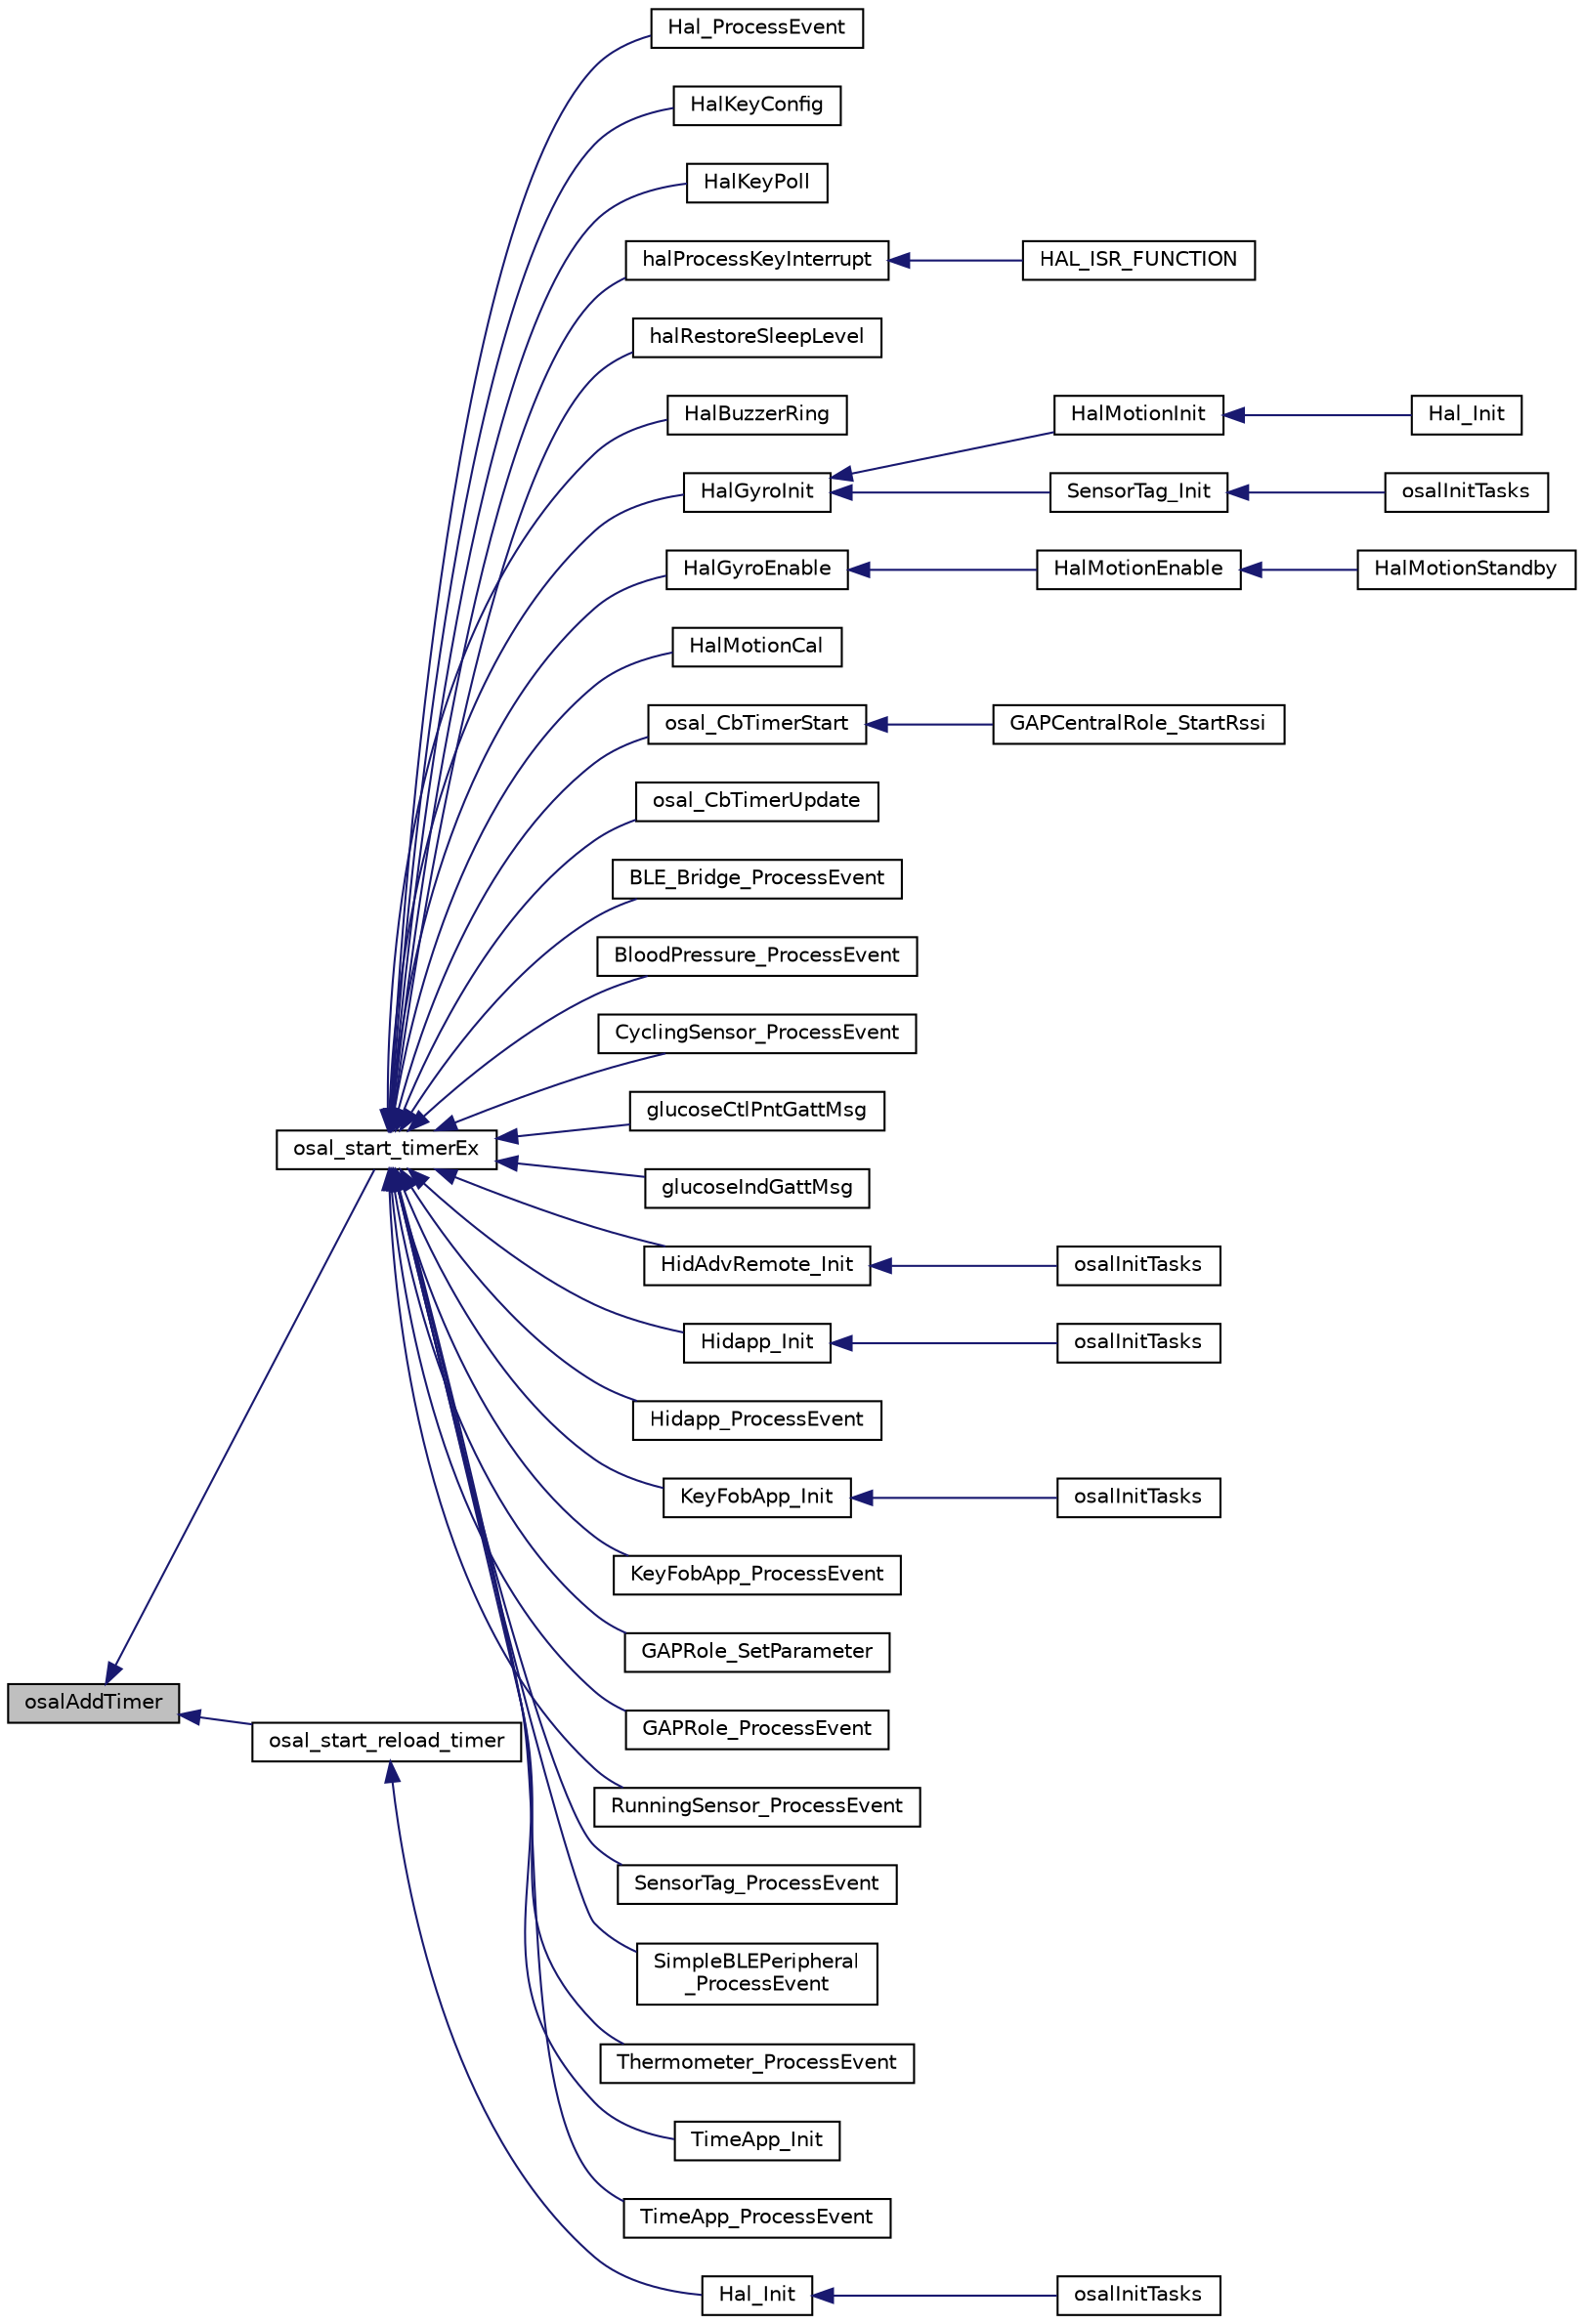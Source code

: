 digraph "osalAddTimer"
{
  edge [fontname="Helvetica",fontsize="10",labelfontname="Helvetica",labelfontsize="10"];
  node [fontname="Helvetica",fontsize="10",shape=record];
  rankdir="LR";
  Node1 [label="osalAddTimer",height=0.2,width=0.4,color="black", fillcolor="grey75", style="filled" fontcolor="black"];
  Node1 -> Node2 [dir="back",color="midnightblue",fontsize="10",style="solid",fontname="Helvetica"];
  Node2 [label="osal_start_timerEx",height=0.2,width=0.4,color="black", fillcolor="white", style="filled",URL="$_o_s_a_l___timers_8h.html#a705703daa8796602013795042f0b5e2d"];
  Node2 -> Node3 [dir="back",color="midnightblue",fontsize="10",style="solid",fontname="Helvetica"];
  Node3 [label="Hal_ProcessEvent",height=0.2,width=0.4,color="black", fillcolor="white", style="filled",URL="$target_2_c_c2541_a_r_c_2hal__drivers_8h.html#a79b4f6366ce2cb4418656956d6d5d57d"];
  Node2 -> Node4 [dir="back",color="midnightblue",fontsize="10",style="solid",fontname="Helvetica"];
  Node4 [label="HalKeyConfig",height=0.2,width=0.4,color="black", fillcolor="white", style="filled",URL="$_c_c2541_a_r_c_2hal__key_8c.html#ade3c1e71c1e19db00a0738e5b99c1b6e"];
  Node2 -> Node5 [dir="back",color="midnightblue",fontsize="10",style="solid",fontname="Helvetica"];
  Node5 [label="HalKeyPoll",height=0.2,width=0.4,color="black", fillcolor="white", style="filled",URL="$_c_c2541_a_r_c_2hal__key_8c.html#a60453e9725ffab29623efb3e60de2b41"];
  Node2 -> Node6 [dir="back",color="midnightblue",fontsize="10",style="solid",fontname="Helvetica"];
  Node6 [label="halProcessKeyInterrupt",height=0.2,width=0.4,color="black", fillcolor="white", style="filled",URL="$hal__keys_8h.html#af09dae68192c09e70f20ffe228c5f336"];
  Node6 -> Node7 [dir="back",color="midnightblue",fontsize="10",style="solid",fontname="Helvetica"];
  Node7 [label="HAL_ISR_FUNCTION",height=0.2,width=0.4,color="black", fillcolor="white", style="filled",URL="$_c_c2541_a_r_c_2hal__key_8c.html#a24ab650892fd60b78d67be803853d04b"];
  Node2 -> Node8 [dir="back",color="midnightblue",fontsize="10",style="solid",fontname="Helvetica"];
  Node8 [label="halRestoreSleepLevel",height=0.2,width=0.4,color="black", fillcolor="white", style="filled",URL="$_c_c2540_e_b_2hal__sleep_8c.html#a98d1fa3bcdc5206eaae4f7b56a60758e"];
  Node2 -> Node9 [dir="back",color="midnightblue",fontsize="10",style="solid",fontname="Helvetica"];
  Node9 [label="HalBuzzerRing",height=0.2,width=0.4,color="black", fillcolor="white", style="filled",URL="$hal__buzzer_8h.html#a771cb006fd88c19412185988aecd97e2"];
  Node2 -> Node10 [dir="back",color="midnightblue",fontsize="10",style="solid",fontname="Helvetica"];
  Node10 [label="HalGyroInit",height=0.2,width=0.4,color="black", fillcolor="white", style="filled",URL="$_c_c2541_s_t_2hal__gyro_8h.html#a5bc02b8d46bc5e9406ee5e3ec4108cd8"];
  Node10 -> Node11 [dir="back",color="midnightblue",fontsize="10",style="solid",fontname="Helvetica"];
  Node11 [label="HalMotionInit",height=0.2,width=0.4,color="black", fillcolor="white", style="filled",URL="$hal__motion_8h.html#a4ec29170d250b2d622600b0d38260b00"];
  Node11 -> Node12 [dir="back",color="midnightblue",fontsize="10",style="solid",fontname="Helvetica"];
  Node12 [label="Hal_Init",height=0.2,width=0.4,color="black", fillcolor="white", style="filled",URL="$target_2_c_c2541_a_r_c_2hal__drivers_8c.html#ad92a6736973d6d3424450a8b51a98e07"];
  Node10 -> Node13 [dir="back",color="midnightblue",fontsize="10",style="solid",fontname="Helvetica"];
  Node13 [label="SensorTag_Init",height=0.2,width=0.4,color="black", fillcolor="white", style="filled",URL="$sensor_tag_8h.html#a13b2e5cf7a0072b8860136f3592c2f7f"];
  Node13 -> Node14 [dir="back",color="midnightblue",fontsize="10",style="solid",fontname="Helvetica"];
  Node14 [label="osalInitTasks",height=0.2,width=0.4,color="black", fillcolor="white", style="filled",URL="$_o_s_a_l___sensor_tag_8c.html#a7ad49ef9f96d7753c3e77e0e69231bb2"];
  Node2 -> Node15 [dir="back",color="midnightblue",fontsize="10",style="solid",fontname="Helvetica"];
  Node15 [label="HalGyroEnable",height=0.2,width=0.4,color="black", fillcolor="white", style="filled",URL="$_c_c2541_a_r_c_2hal__gyro_8h.html#ac9d1ea23b2a8916f6882b65fee5300bc"];
  Node15 -> Node16 [dir="back",color="midnightblue",fontsize="10",style="solid",fontname="Helvetica"];
  Node16 [label="HalMotionEnable",height=0.2,width=0.4,color="black", fillcolor="white", style="filled",URL="$hal__motion_8h.html#a32cbac6b1e362056ae66c3ffad951f09"];
  Node16 -> Node17 [dir="back",color="midnightblue",fontsize="10",style="solid",fontname="Helvetica"];
  Node17 [label="HalMotionStandby",height=0.2,width=0.4,color="black", fillcolor="white", style="filled",URL="$hal__motion_8h.html#ae45bb3b20065623871a0f393f3089eb9"];
  Node2 -> Node18 [dir="back",color="midnightblue",fontsize="10",style="solid",fontname="Helvetica"];
  Node18 [label="HalMotionCal",height=0.2,width=0.4,color="black", fillcolor="white", style="filled",URL="$hal__motion_8h.html#af19a6b666080be3fedd88b9078b4fb63"];
  Node2 -> Node19 [dir="back",color="midnightblue",fontsize="10",style="solid",fontname="Helvetica"];
  Node19 [label="osal_CbTimerStart",height=0.2,width=0.4,color="black", fillcolor="white", style="filled",URL="$osal__cbtimer_8h.html#adf1539db247102f85a2077bdd2d424d3"];
  Node19 -> Node20 [dir="back",color="midnightblue",fontsize="10",style="solid",fontname="Helvetica"];
  Node20 [label="GAPCentralRole_StartRssi",height=0.2,width=0.4,color="black", fillcolor="white", style="filled",URL="$group___c_e_n_t_r_a_l___p_r_o_f_i_l_e___a_p_i.html#ga70c62eff77092a47c8b261e49e2d4bec",tooltip="Start periodic RSSI reads on a link. "];
  Node2 -> Node21 [dir="back",color="midnightblue",fontsize="10",style="solid",fontname="Helvetica"];
  Node21 [label="osal_CbTimerUpdate",height=0.2,width=0.4,color="black", fillcolor="white", style="filled",URL="$osal__cbtimer_8h.html#a4f61e96ba8327af5cd5ce041379dc069"];
  Node2 -> Node22 [dir="back",color="midnightblue",fontsize="10",style="solid",fontname="Helvetica"];
  Node22 [label="BLE_Bridge_ProcessEvent",height=0.2,width=0.4,color="black", fillcolor="white", style="filled",URL="$_b_l_e___bridge_8h.html#a93ac2f9b2426db7422f62089a97a69f2"];
  Node2 -> Node23 [dir="back",color="midnightblue",fontsize="10",style="solid",fontname="Helvetica"];
  Node23 [label="BloodPressure_ProcessEvent",height=0.2,width=0.4,color="black", fillcolor="white", style="filled",URL="$blood_pressure_8h.html#a56190a02f171fa626bfa1056692f6926"];
  Node2 -> Node24 [dir="back",color="midnightblue",fontsize="10",style="solid",fontname="Helvetica"];
  Node24 [label="CyclingSensor_ProcessEvent",height=0.2,width=0.4,color="black", fillcolor="white", style="filled",URL="$cycling_sensor_8h.html#afc7c68f19e8a07760b4acb74fc27f8bc"];
  Node2 -> Node25 [dir="back",color="midnightblue",fontsize="10",style="solid",fontname="Helvetica"];
  Node25 [label="glucoseCtlPntGattMsg",height=0.2,width=0.4,color="black", fillcolor="white", style="filled",URL="$glucose_collector_8h.html#a2fc3354250518b2b2e1ac6b9bd1954a7"];
  Node2 -> Node26 [dir="back",color="midnightblue",fontsize="10",style="solid",fontname="Helvetica"];
  Node26 [label="glucoseIndGattMsg",height=0.2,width=0.4,color="black", fillcolor="white", style="filled",URL="$glucose_collector_8h.html#a2ced0237a4edad1d4cf34d8b65bbca2e"];
  Node2 -> Node27 [dir="back",color="midnightblue",fontsize="10",style="solid",fontname="Helvetica"];
  Node27 [label="HidAdvRemote_Init",height=0.2,width=0.4,color="black", fillcolor="white", style="filled",URL="$hid_adv_remote_8h.html#a9214b13e8b16b75583726016c869ff23"];
  Node27 -> Node28 [dir="back",color="midnightblue",fontsize="10",style="solid",fontname="Helvetica"];
  Node28 [label="osalInitTasks",height=0.2,width=0.4,color="black", fillcolor="white", style="filled",URL="$_o_s_a_l__hid_adv_remote_8c.html#a7ad49ef9f96d7753c3e77e0e69231bb2"];
  Node2 -> Node29 [dir="back",color="midnightblue",fontsize="10",style="solid",fontname="Helvetica"];
  Node29 [label="Hidapp_Init",height=0.2,width=0.4,color="black", fillcolor="white", style="filled",URL="$hidapp_8h.html#a4d4113337ca855379bc16a77b87b1d78"];
  Node29 -> Node30 [dir="back",color="midnightblue",fontsize="10",style="solid",fontname="Helvetica"];
  Node30 [label="osalInitTasks",height=0.2,width=0.4,color="black", fillcolor="white", style="filled",URL="$_o_s_a_l___hidapp_8c.html#a7ad49ef9f96d7753c3e77e0e69231bb2"];
  Node2 -> Node31 [dir="back",color="midnightblue",fontsize="10",style="solid",fontname="Helvetica"];
  Node31 [label="Hidapp_ProcessEvent",height=0.2,width=0.4,color="black", fillcolor="white", style="filled",URL="$hidapp_8h.html#a76fc28f7d85cb3ca3829b49be07e8d2b"];
  Node2 -> Node32 [dir="back",color="midnightblue",fontsize="10",style="solid",fontname="Helvetica"];
  Node32 [label="KeyFobApp_Init",height=0.2,width=0.4,color="black", fillcolor="white", style="filled",URL="$keyfobdemo_8h.html#a1f00cbcb76e97e9623514c3b41975921"];
  Node32 -> Node33 [dir="back",color="midnightblue",fontsize="10",style="solid",fontname="Helvetica"];
  Node33 [label="osalInitTasks",height=0.2,width=0.4,color="black", fillcolor="white", style="filled",URL="$_o_s_a_l___key_fob_demo_8c.html#a7ad49ef9f96d7753c3e77e0e69231bb2"];
  Node2 -> Node34 [dir="back",color="midnightblue",fontsize="10",style="solid",fontname="Helvetica"];
  Node34 [label="KeyFobApp_ProcessEvent",height=0.2,width=0.4,color="black", fillcolor="white", style="filled",URL="$keyfobdemo_8h.html#aaee63bfba219af672a3382b4d0e23e92"];
  Node2 -> Node35 [dir="back",color="midnightblue",fontsize="10",style="solid",fontname="Helvetica"];
  Node35 [label="GAPRole_SetParameter",height=0.2,width=0.4,color="black", fillcolor="white", style="filled",URL="$group___g_a_p_r_o_l_e_s___b_r_o_a_d_c_a_s_t_e_r___a_p_i.html#ga951a64ccae7a5c1373642836d2afd4ce",tooltip="Set a GAP Role parameter. "];
  Node2 -> Node36 [dir="back",color="midnightblue",fontsize="10",style="solid",fontname="Helvetica"];
  Node36 [label="GAPRole_ProcessEvent",height=0.2,width=0.4,color="black", fillcolor="white", style="filled",URL="$peripheral_8c.html#a17663b237f27642765ec9ca1f5cb63c4"];
  Node2 -> Node37 [dir="back",color="midnightblue",fontsize="10",style="solid",fontname="Helvetica"];
  Node37 [label="RunningSensor_ProcessEvent",height=0.2,width=0.4,color="black", fillcolor="white", style="filled",URL="$running_sensor_8h.html#ae028f0d2806dc2d44c5da577c9d6e701"];
  Node2 -> Node38 [dir="back",color="midnightblue",fontsize="10",style="solid",fontname="Helvetica"];
  Node38 [label="SensorTag_ProcessEvent",height=0.2,width=0.4,color="black", fillcolor="white", style="filled",URL="$sensor_tag_8h.html#aedf9259e6d4dfcd83780b78d1c9f9934"];
  Node2 -> Node39 [dir="back",color="midnightblue",fontsize="10",style="solid",fontname="Helvetica"];
  Node39 [label="SimpleBLEPeripheral\l_ProcessEvent",height=0.2,width=0.4,color="black", fillcolor="white", style="filled",URL="$simple_b_l_e_peripheral_8h.html#a35acf640a1b1b7d0bb154705b0d39387"];
  Node2 -> Node40 [dir="back",color="midnightblue",fontsize="10",style="solid",fontname="Helvetica"];
  Node40 [label="Thermometer_ProcessEvent",height=0.2,width=0.4,color="black", fillcolor="white", style="filled",URL="$thermometer_8h.html#a7cad3fbf12ea8f6a9ace8e157ebca0a6"];
  Node2 -> Node41 [dir="back",color="midnightblue",fontsize="10",style="solid",fontname="Helvetica"];
  Node41 [label="TimeApp_Init",height=0.2,width=0.4,color="black", fillcolor="white", style="filled",URL="$_time_app_2_source_2timeapp_8h.html#ac830c8be9733f1848064b98be9bdc144"];
  Node2 -> Node42 [dir="back",color="midnightblue",fontsize="10",style="solid",fontname="Helvetica"];
  Node42 [label="TimeApp_ProcessEvent",height=0.2,width=0.4,color="black", fillcolor="white", style="filled",URL="$_time_app_2_source_2timeapp_8h.html#a1f40222b207859f16fe52bdd8a5f3ecb"];
  Node1 -> Node43 [dir="back",color="midnightblue",fontsize="10",style="solid",fontname="Helvetica"];
  Node43 [label="osal_start_reload_timer",height=0.2,width=0.4,color="black", fillcolor="white", style="filled",URL="$_o_s_a_l___timers_8h.html#a8e31906db8d91fa2da30a92ebef3475e"];
  Node43 -> Node44 [dir="back",color="midnightblue",fontsize="10",style="solid",fontname="Helvetica"];
  Node44 [label="Hal_Init",height=0.2,width=0.4,color="black", fillcolor="white", style="filled",URL="$target_2_c_c2541_a_r_c_2hal__drivers_8h.html#ad92a6736973d6d3424450a8b51a98e07"];
  Node44 -> Node45 [dir="back",color="midnightblue",fontsize="10",style="solid",fontname="Helvetica"];
  Node45 [label="osalInitTasks",height=0.2,width=0.4,color="black", fillcolor="white", style="filled",URL="$_o_s_a_l___b_l_e___bridge_8c.html#a7ad49ef9f96d7753c3e77e0e69231bb2"];
}
